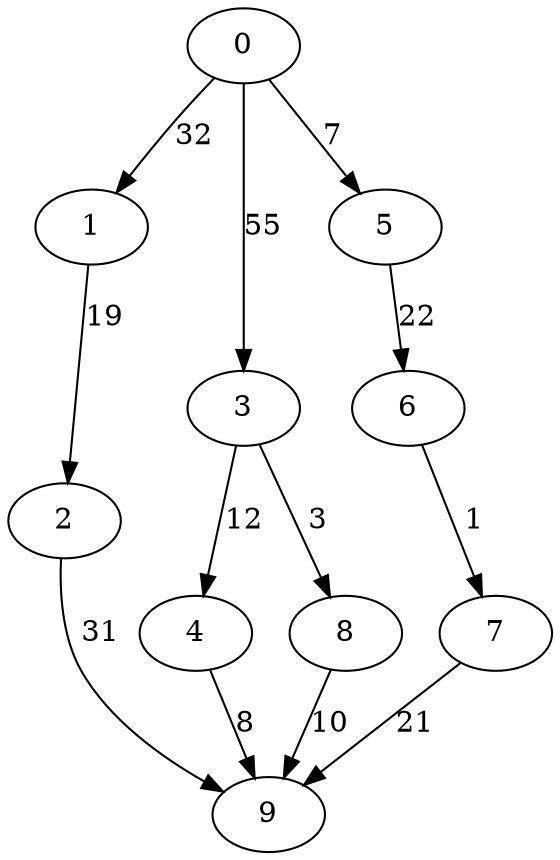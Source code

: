 digraph data7 {
0 -> 1 [ label = 32 ];
0 -> 3 [ label = 55 ];
0 -> 5 [ label = 7 ];
1 -> 2 [ label = 19 ];
2 -> 9 [ label = 31 ];
3 -> 4 [ label = 12 ];
3 -> 8 [ label = 3 ];
4 -> 9 [ label = 8 ];
5 -> 6 [ label = 22 ];
6 -> 7 [ label = 1 ];
7 -> 9 [ label = 21 ];
8 -> 9 [ label = 10 ];
 }

